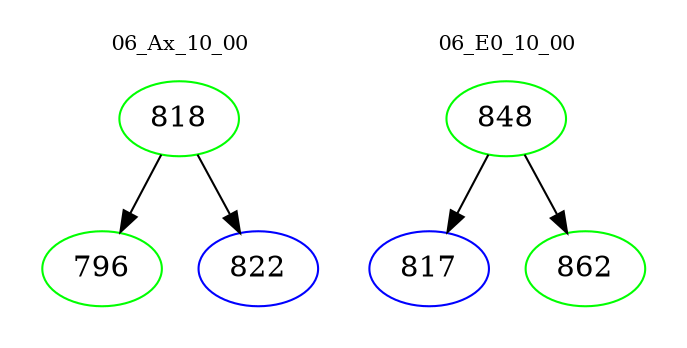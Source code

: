digraph{
subgraph cluster_0 {
color = white
label = "06_Ax_10_00";
fontsize=10;
T0_818 [label="818", color="green"]
T0_818 -> T0_796 [color="black"]
T0_796 [label="796", color="green"]
T0_818 -> T0_822 [color="black"]
T0_822 [label="822", color="blue"]
}
subgraph cluster_1 {
color = white
label = "06_E0_10_00";
fontsize=10;
T1_848 [label="848", color="green"]
T1_848 -> T1_817 [color="black"]
T1_817 [label="817", color="blue"]
T1_848 -> T1_862 [color="black"]
T1_862 [label="862", color="green"]
}
}
